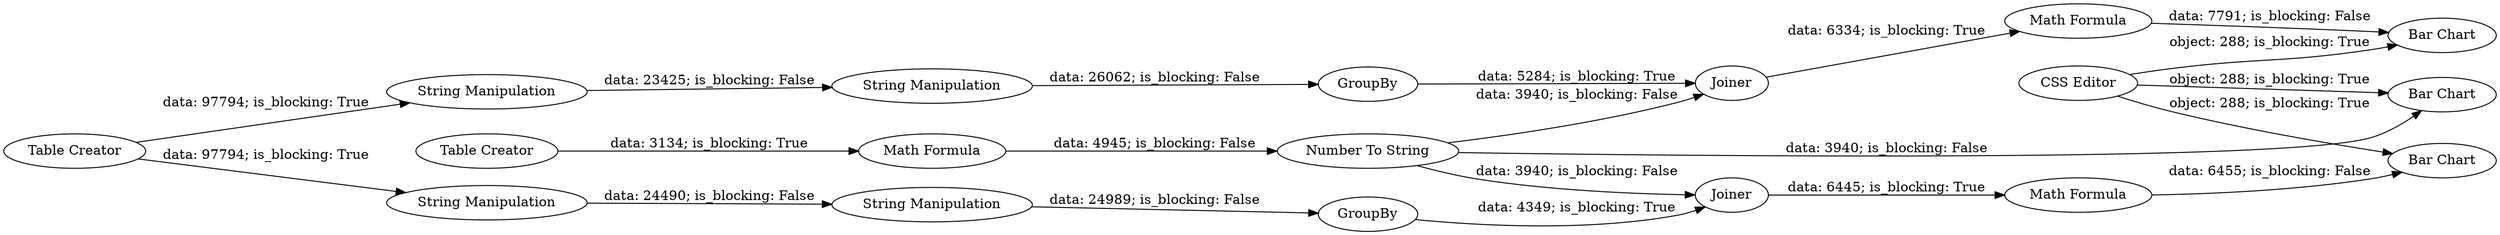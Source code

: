 digraph {
	"-2867339807902378705_17" [label="Table Creator"]
	"784122346137651827_37" [label="Bar Chart"]
	"784122346137651827_33" [label="CSS Editor"]
	"895480164218966382_12" [label=GroupBy]
	"784122346137651827_29" [label=Joiner]
	"784122346137651827_32" [label="Math Formula"]
	"895480164218966382_15" [label="String Manipulation"]
	"7752195995835694744_24" [label="String Manipulation"]
	"7752195995835694744_30" [label="String Manipulation"]
	"7752195995835694744_28" [label=GroupBy]
	"784122346137651827_20" [label="Bar Chart"]
	"-2867339807902378705_22" [label="Number To String"]
	"784122346137651827_25" [label="Bar Chart"]
	"895480164218966382_13" [label="String Manipulation"]
	"784122346137651827_31" [label="Math Formula"]
	"-2867339807902378705_21" [label="Math Formula"]
	"784122346137651827_1" [label="Table Creator"]
	"784122346137651827_19" [label=Joiner]
	"-2867339807902378705_21" -> "-2867339807902378705_22" [label="data: 4945; is_blocking: False"]
	"-2867339807902378705_22" -> "784122346137651827_37" [label="data: 3940; is_blocking: False"]
	"895480164218966382_15" -> "895480164218966382_13" [label="data: 23425; is_blocking: False"]
	"784122346137651827_32" -> "784122346137651827_25" [label="data: 6455; is_blocking: False"]
	"895480164218966382_13" -> "895480164218966382_12" [label="data: 26062; is_blocking: False"]
	"-2867339807902378705_22" -> "784122346137651827_19" [label="data: 3940; is_blocking: False"]
	"784122346137651827_19" -> "784122346137651827_31" [label="data: 6334; is_blocking: True"]
	"7752195995835694744_30" -> "7752195995835694744_28" [label="data: 24989; is_blocking: False"]
	"784122346137651827_33" -> "784122346137651827_25" [label="object: 288; is_blocking: True"]
	"784122346137651827_1" -> "7752195995835694744_24" [label="data: 97794; is_blocking: True"]
	"-2867339807902378705_17" -> "-2867339807902378705_21" [label="data: 3134; is_blocking: True"]
	"784122346137651827_1" -> "895480164218966382_15" [label="data: 97794; is_blocking: True"]
	"784122346137651827_33" -> "784122346137651827_37" [label="object: 288; is_blocking: True"]
	"784122346137651827_33" -> "784122346137651827_20" [label="object: 288; is_blocking: True"]
	"7752195995835694744_28" -> "784122346137651827_29" [label="data: 4349; is_blocking: True"]
	"784122346137651827_31" -> "784122346137651827_20" [label="data: 7791; is_blocking: False"]
	"7752195995835694744_24" -> "7752195995835694744_30" [label="data: 24490; is_blocking: False"]
	"895480164218966382_12" -> "784122346137651827_19" [label="data: 5284; is_blocking: True"]
	"784122346137651827_29" -> "784122346137651827_32" [label="data: 6445; is_blocking: True"]
	"-2867339807902378705_22" -> "784122346137651827_29" [label="data: 3940; is_blocking: False"]
	rankdir=LR
}
